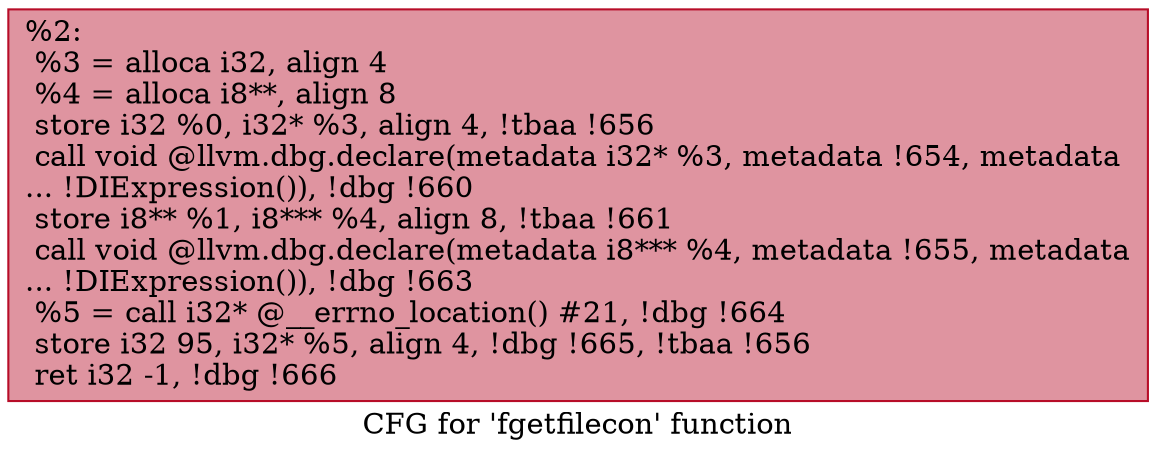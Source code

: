digraph "CFG for 'fgetfilecon' function" {
	label="CFG for 'fgetfilecon' function";

	Node0x268c180 [shape=record,color="#b70d28ff", style=filled, fillcolor="#b70d2870",label="{%2:\l  %3 = alloca i32, align 4\l  %4 = alloca i8**, align 8\l  store i32 %0, i32* %3, align 4, !tbaa !656\l  call void @llvm.dbg.declare(metadata i32* %3, metadata !654, metadata\l... !DIExpression()), !dbg !660\l  store i8** %1, i8*** %4, align 8, !tbaa !661\l  call void @llvm.dbg.declare(metadata i8*** %4, metadata !655, metadata\l... !DIExpression()), !dbg !663\l  %5 = call i32* @__errno_location() #21, !dbg !664\l  store i32 95, i32* %5, align 4, !dbg !665, !tbaa !656\l  ret i32 -1, !dbg !666\l}"];
}
